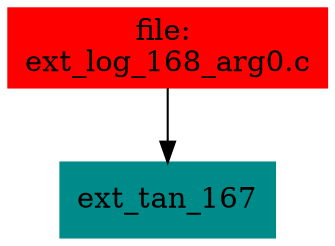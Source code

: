 digraph G {
node [shape=box]

0 [label="file: 
ext_log_168_arg0.c",color=red, style=filled]
1 [label="ext_tan_167",color=cyan4, style=filled]
0 -> 1


}

